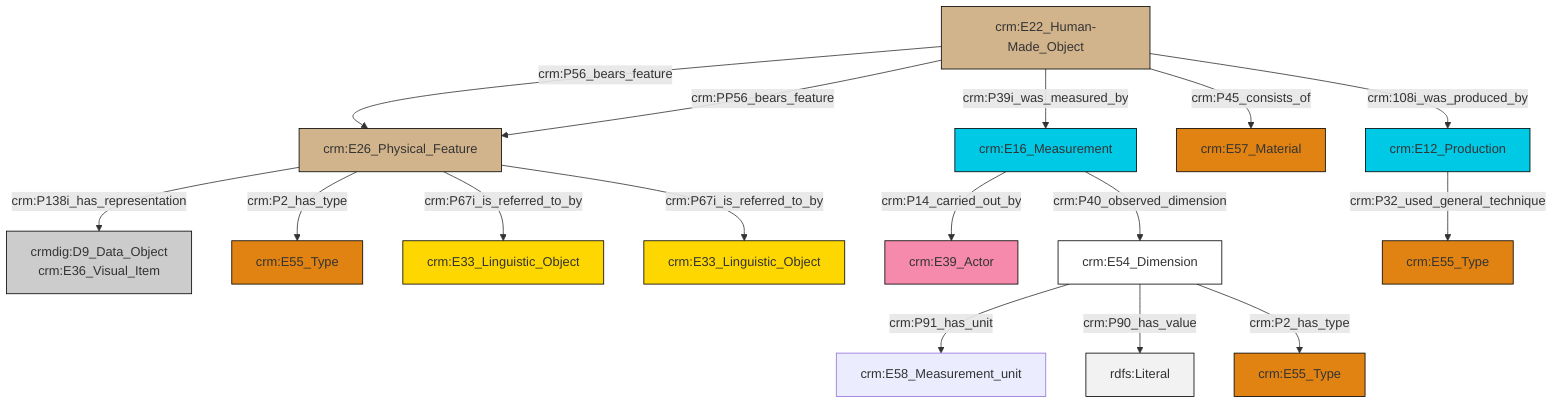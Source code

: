 graph TD
classDef Literal fill:#f2f2f2,stroke:#000000;
classDef CRM_Entity fill:#FFFFFF,stroke:#000000;
classDef Temporal_Entity fill:#00C9E6, stroke:#000000;
classDef Type fill:#E18312, stroke:#000000;
classDef Time-Span fill:#2C9C91, stroke:#000000;
classDef Appellation fill:#FFEB7F, stroke:#000000;
classDef Place fill:#008836, stroke:#000000;
classDef Persistent_Item fill:#B266B2, stroke:#000000;
classDef Conceptual_Object fill:#FFD700, stroke:#000000;
classDef Physical_Thing fill:#D2B48C, stroke:#000000;
classDef Actor fill:#f58aad, stroke:#000000;
classDef PC_Classes fill:#4ce600, stroke:#000000;
classDef Multi fill:#cccccc,stroke:#000000;

0["crm:E26_Physical_Feature"]:::Physical_Thing -->|crm:P138i_has_representation| 1["crmdig:D9_Data_Object<br>crm:E36_Visual_Item"]:::Multi
8["crm:E22_Human-Made_Object"]:::Physical_Thing -->|crm:P56_bears_feature| 0["crm:E26_Physical_Feature"]:::Physical_Thing
9["crm:E16_Measurement"]:::Temporal_Entity -->|crm:P14_carried_out_by| 10["crm:E39_Actor"]:::Actor
0["crm:E26_Physical_Feature"]:::Physical_Thing -->|crm:P2_has_type| 11["crm:E55_Type"]:::Type
13["crm:E54_Dimension"]:::CRM_Entity -->|crm:P91_has_unit| 14["crm:E58_Measurement_unit"]:::Default
2["crm:E12_Production"]:::Temporal_Entity -->|crm:P32_used_general_technique| 18["crm:E55_Type"]:::Type
8["crm:E22_Human-Made_Object"]:::Physical_Thing -->|crm:PP56_bears_feature| 0["crm:E26_Physical_Feature"]:::Physical_Thing
13["crm:E54_Dimension"]:::CRM_Entity -->|crm:P90_has_value| 23[rdfs:Literal]:::Literal
0["crm:E26_Physical_Feature"]:::Physical_Thing -->|crm:P67i_is_referred_to_by| 24["crm:E33_Linguistic_Object"]:::Conceptual_Object
9["crm:E16_Measurement"]:::Temporal_Entity -->|crm:P40_observed_dimension| 13["crm:E54_Dimension"]:::CRM_Entity
13["crm:E54_Dimension"]:::CRM_Entity -->|crm:P2_has_type| 5["crm:E55_Type"]:::Type
8["crm:E22_Human-Made_Object"]:::Physical_Thing -->|crm:P39i_was_measured_by| 9["crm:E16_Measurement"]:::Temporal_Entity
8["crm:E22_Human-Made_Object"]:::Physical_Thing -->|crm:P45_consists_of| 15["crm:E57_Material"]:::Type
8["crm:E22_Human-Made_Object"]:::Physical_Thing -->|crm:108i_was_produced_by| 2["crm:E12_Production"]:::Temporal_Entity
0["crm:E26_Physical_Feature"]:::Physical_Thing -->|crm:P67i_is_referred_to_by| 21["crm:E33_Linguistic_Object"]:::Conceptual_Object